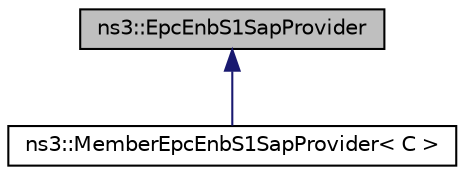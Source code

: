 digraph "ns3::EpcEnbS1SapProvider"
{
 // LATEX_PDF_SIZE
  edge [fontname="Helvetica",fontsize="10",labelfontname="Helvetica",labelfontsize="10"];
  node [fontname="Helvetica",fontsize="10",shape=record];
  Node1 [label="ns3::EpcEnbS1SapProvider",height=0.2,width=0.4,color="black", fillcolor="grey75", style="filled", fontcolor="black",tooltip="This class implements the Service Access Point (SAP) between the LteEnbRrc and the EpcEnbApplication."];
  Node1 -> Node2 [dir="back",color="midnightblue",fontsize="10",style="solid",fontname="Helvetica"];
  Node2 [label="ns3::MemberEpcEnbS1SapProvider\< C \>",height=0.2,width=0.4,color="black", fillcolor="white", style="filled",URL="$classns3_1_1_member_epc_enb_s1_sap_provider.html",tooltip="Template for the implementation of the EpcEnbS1SapProvider as a member of an owner class of type C to..."];
}
